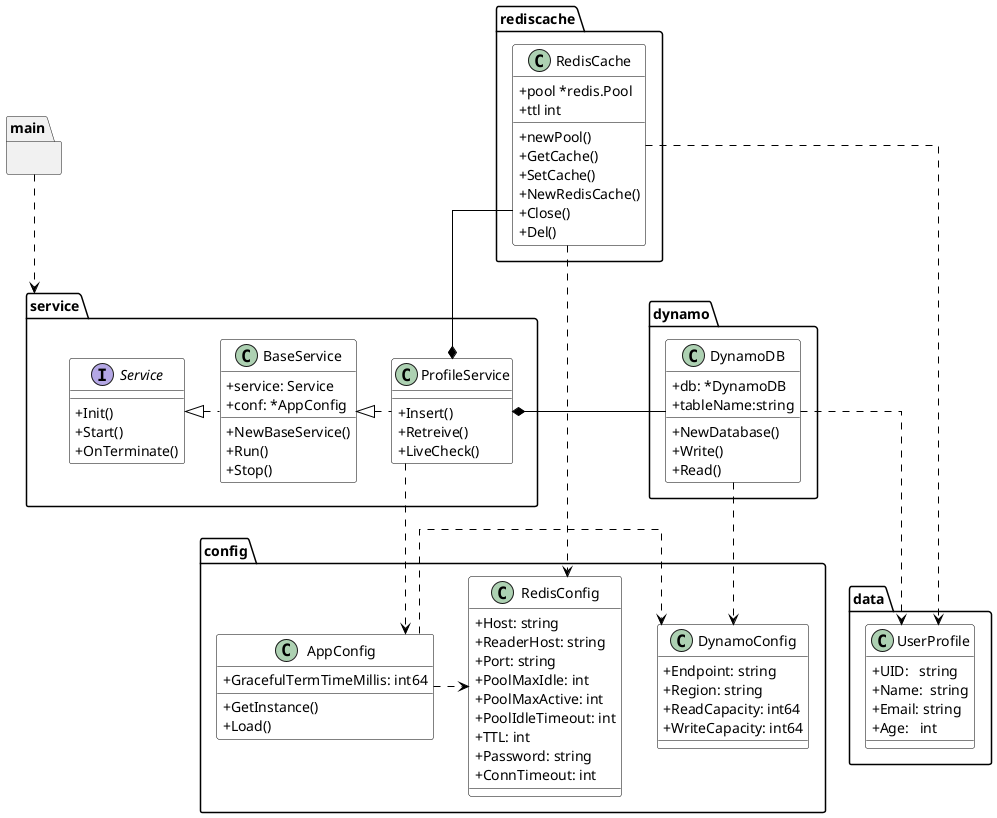 @startuml Basic Class
skinparam class {
    BackgroundColor White
    ArrowColor Black
    BorderColor Black
    AttributeIconSize 0
}
'skinparam style strictuml
skinparam stereotypeCBackgroundColor White
skinparam stereotypeIBackgroundColor White
skinparam stereotypeEBackgroundColor White
skinparam stereotypeABackgroundColor White
skinparam linetype ortho


package main {

}

package service {
    interface Service {
        +Init()
        +Start()
        +OnTerminate()
    }
    class BaseService {
        +service: Service
        +conf: *AppConfig
        +NewBaseService()
        +Run()
        +Stop()
    }

    class ProfileService {
        +Insert()
        +Retreive()
        +LiveCheck()
    }
}

package config {
    class AppConfig {
        +GracefulTermTimeMillis: int64
        +GetInstance()
        +Load()
    }

    class RedisConfig{
        +Host: string
    	+ReaderHost: string
	    +Port: string
	    +PoolMaxIdle: int
	    +PoolMaxActive: int
	    +PoolIdleTimeout: int
	    +TTL: int
	    +Password: string
	    +ConnTimeout: int
    }

    class DynamoConfig {
        +Endpoint: string
        +Region: string
        +ReadCapacity: int64
        +WriteCapacity: int64
    }

}

package data {
    class UserProfile {
        +UID:   string
	    +Name:  string
	    +Email: string
	    +Age:   int
    }
}

package dynamo {    
    class DynamoDB {
        +db: *DynamoDB
        +tableName:string
	    +NewDatabase()
        +Write()
        +Read()
    }
}

package rediscache {    
    class RedisCache {
        +pool *redis.Pool
	    +ttl int
        +newPool()
        +GetCache()
        +SetCache()
        +NewRedisCache()
        +Close()
        +Del()
    }
}

Service <|. BaseService
BaseService <|. ProfileService
main ..> service
ProfileService ..> AppConfig
RedisCache --* ProfileService 
RedisCache ..> UserProfile 
AppConfig .> RedisConfig
AppConfig .> DynamoConfig
DynamoDB ..> DynamoConfig
DynamoDB ..> UserProfile
DynamoDB -* ProfileService
RedisCache ...> RedisConfig


@enduml
